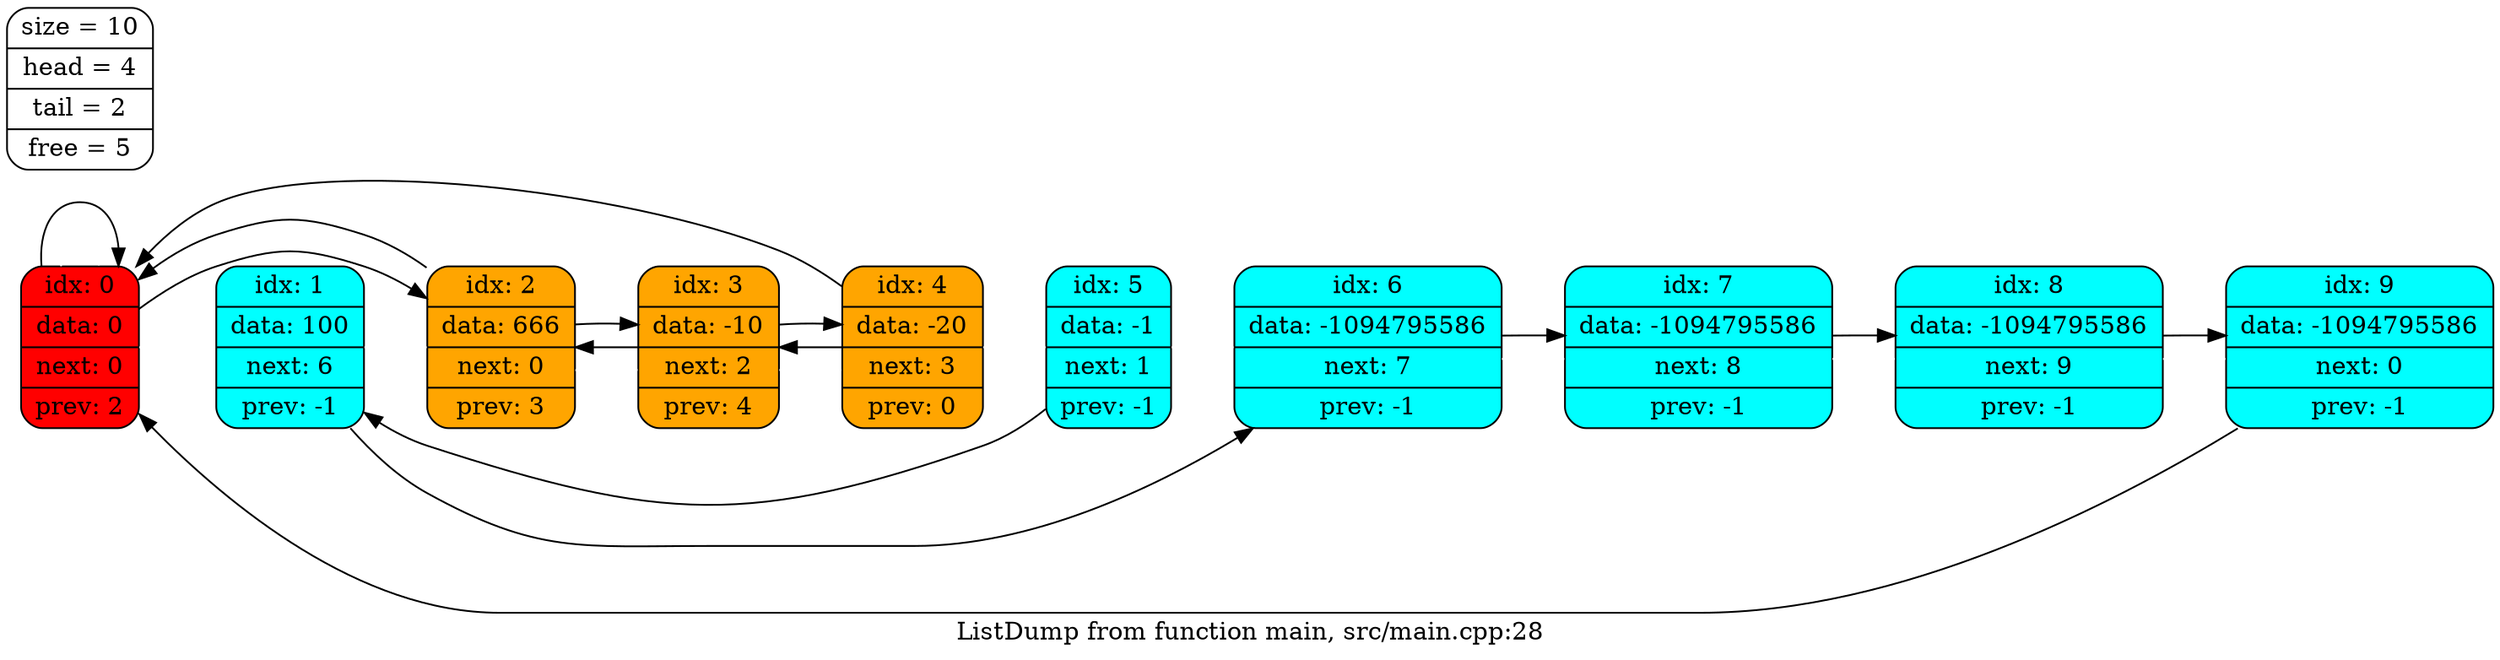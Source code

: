 digraph List {
	rankdir = LR;
	node [shape = Mrecord];
0 -> 0-> 1-> 2-> 3-> 4-> 5-> 6-> 7-> 8-> 9[arrowsize = 0.0, weight = 100000, color = "#FFFFFF"];
	0 [shape = Mrecord, style = filled, fillcolor = red, label = "idx: 0 | data: 0 | next: 0 | prev: 2"];
	1 [shape = Mrecord, style = filled, fillcolor = cyan, label = "idx: 1 | data: 100 | next: 6 | prev: -1"];
	2 [shape = Mrecord, style = filled, fillcolor = orange, label = "idx: 2 | data: 666 | next: 0 | prev: 3"];
	3 [shape = Mrecord, style = filled, fillcolor = orange, label = "idx: 3 | data: -10 | next: 2 | prev: 4"];
	4 [shape = Mrecord, style = filled, fillcolor = orange, label = "idx: 4 | data: -20 | next: 3 | prev: 0"];
	5 [shape = Mrecord, style = filled, fillcolor = cyan, label = "idx: 5 | data: -1 | next: 1 | prev: -1"];
	6 [shape = Mrecord, style = filled, fillcolor = cyan, label = "idx: 6 | data: -1094795586 | next: 7 | prev: -1"];
	7 [shape = Mrecord, style = filled, fillcolor = cyan, label = "idx: 7 | data: -1094795586 | next: 8 | prev: -1"];
	8 [shape = Mrecord, style = filled, fillcolor = cyan, label = "idx: 8 | data: -1094795586 | next: 9 | prev: -1"];
	9 [shape = Mrecord, style = filled, fillcolor = cyan, label = "idx: 9 | data: -1094795586 | next: 0 | prev: -1"];
	0 -> 0;
	1 -> 6;
	2 -> 0;
	3 -> 2;
	4 -> 3;
	5 -> 1;
	6 -> 7;
	7 -> 8;
	8 -> 9;
	9 -> 0;
	0 -> 2;
	2 -> 3;
	3 -> 4;
	4 -> 0;
	label = "ListDump from function main, src/main.cpp:28";
All[shape = Mrecord, label = "size = 10 | head = 4 | tail = 2 | free = 5"];}
